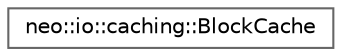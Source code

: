 digraph "Graphical Class Hierarchy"
{
 // LATEX_PDF_SIZE
  bgcolor="transparent";
  edge [fontname=Helvetica,fontsize=10,labelfontname=Helvetica,labelfontsize=10];
  node [fontname=Helvetica,fontsize=10,shape=box,height=0.2,width=0.4];
  rankdir="LR";
  Node0 [id="Node000000",label="neo::io::caching::BlockCache",height=0.2,width=0.4,color="grey40", fillcolor="white", style="filled",URL="$classneo_1_1io_1_1caching_1_1_block_cache.html",tooltip="A cache for Block objects."];
}
